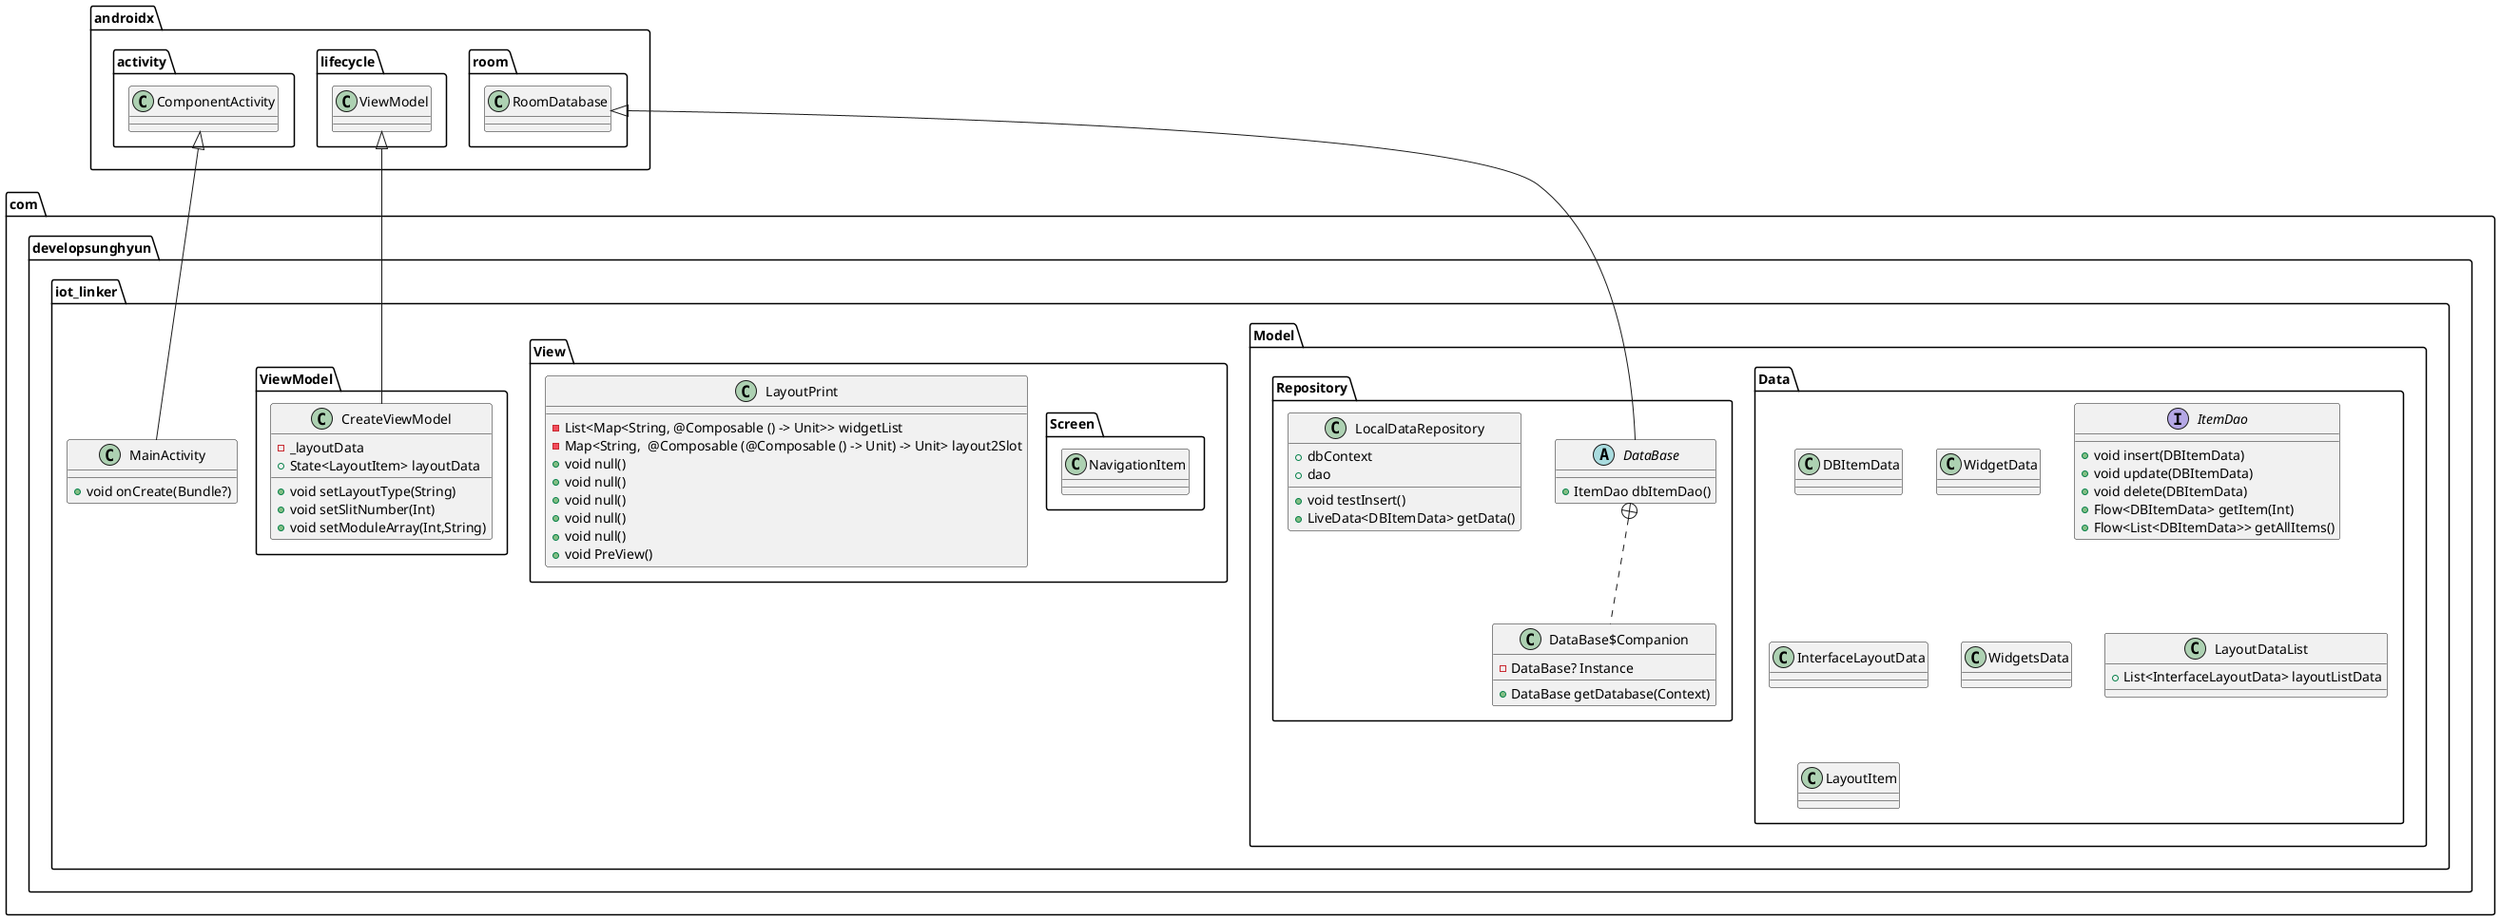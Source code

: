 @startuml
class com.developsunghyun.iot_linker.Model.Data.DBItemData {
}
class com.developsunghyun.iot_linker.Model.Data.WidgetData {
}
interface com.developsunghyun.iot_linker.Model.Data.ItemDao {
+ void insert(DBItemData)
+ void update(DBItemData)
+ void delete(DBItemData)
+ Flow<DBItemData> getItem(Int)
+ Flow<List<DBItemData>> getAllItems()
}

class com.developsunghyun.iot_linker.View.LayoutPrint {
- List<Map<String, @Composable () -> Unit>> widgetList
- Map<String,  @Composable (@Composable () -> Unit) -> Unit> layout2Slot
+ void null()
+ void null()
+ void null()
+ void null()
+ void null()
+ void PreView()
}


class com.developsunghyun.iot_linker.Model.Data.InterfaceLayoutData {
}
class com.developsunghyun.iot_linker.Model.Repository.DataBase$Companion {
- DataBase? Instance
+ DataBase getDatabase(Context)
}


abstract class com.developsunghyun.iot_linker.Model.Repository.DataBase {
+ ItemDao dbItemDao()
}

class com.developsunghyun.iot_linker.MainActivity {
+ void onCreate(Bundle?)
}

class com.developsunghyun.iot_linker.Model.Data.WidgetsData {
}
class com.developsunghyun.iot_linker.ViewModel.CreateViewModel {
-  _layoutData
+ State<LayoutItem> layoutData
+ void setLayoutType(String)
+ void setSlitNumber(Int)
+ void setModuleArray(Int,String)
}


class com.developsunghyun.iot_linker.Model.Repository.LocalDataRepository {
+  dbContext
+  dao
+ void testInsert()
+ LiveData<DBItemData> getData()
}


class com.developsunghyun.iot_linker.Model.Data.LayoutDataList {
+ List<InterfaceLayoutData> layoutListData
}

class com.developsunghyun.iot_linker.View.Screen.NavigationItem {
}
class com.developsunghyun.iot_linker.Model.Data.LayoutItem {
}


com.developsunghyun.iot_linker.Model.Repository.DataBase +.. com.developsunghyun.iot_linker.Model.Repository.DataBase$Companion
androidx.room.RoomDatabase <|-- com.developsunghyun.iot_linker.Model.Repository.DataBase
androidx.activity.ComponentActivity <|-- com.developsunghyun.iot_linker.MainActivity
androidx.lifecycle.ViewModel <|-- com.developsunghyun.iot_linker.ViewModel.CreateViewModel
@enduml